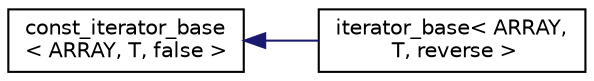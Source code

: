 digraph "Graphical Class Hierarchy"
{
 // LATEX_PDF_SIZE
  edge [fontname="Helvetica",fontsize="10",labelfontname="Helvetica",labelfontsize="10"];
  node [fontname="Helvetica",fontsize="10",shape=record];
  rankdir="LR";
  Node0 [label="const_iterator_base\l\< ARRAY, T, false \>",height=0.2,width=0.4,color="black", fillcolor="white", style="filled",URL="$db/de6/structconst__iterator__base.htm",tooltip=" "];
  Node0 -> Node1 [dir="back",color="midnightblue",fontsize="10",style="solid",fontname="Helvetica"];
  Node1 [label="iterator_base\< ARRAY,\l T, reverse \>",height=0.2,width=0.4,color="black", fillcolor="white", style="filled",URL="$db/d66/structiterator__base.htm",tooltip="Non-const STL like iterators."];
}
